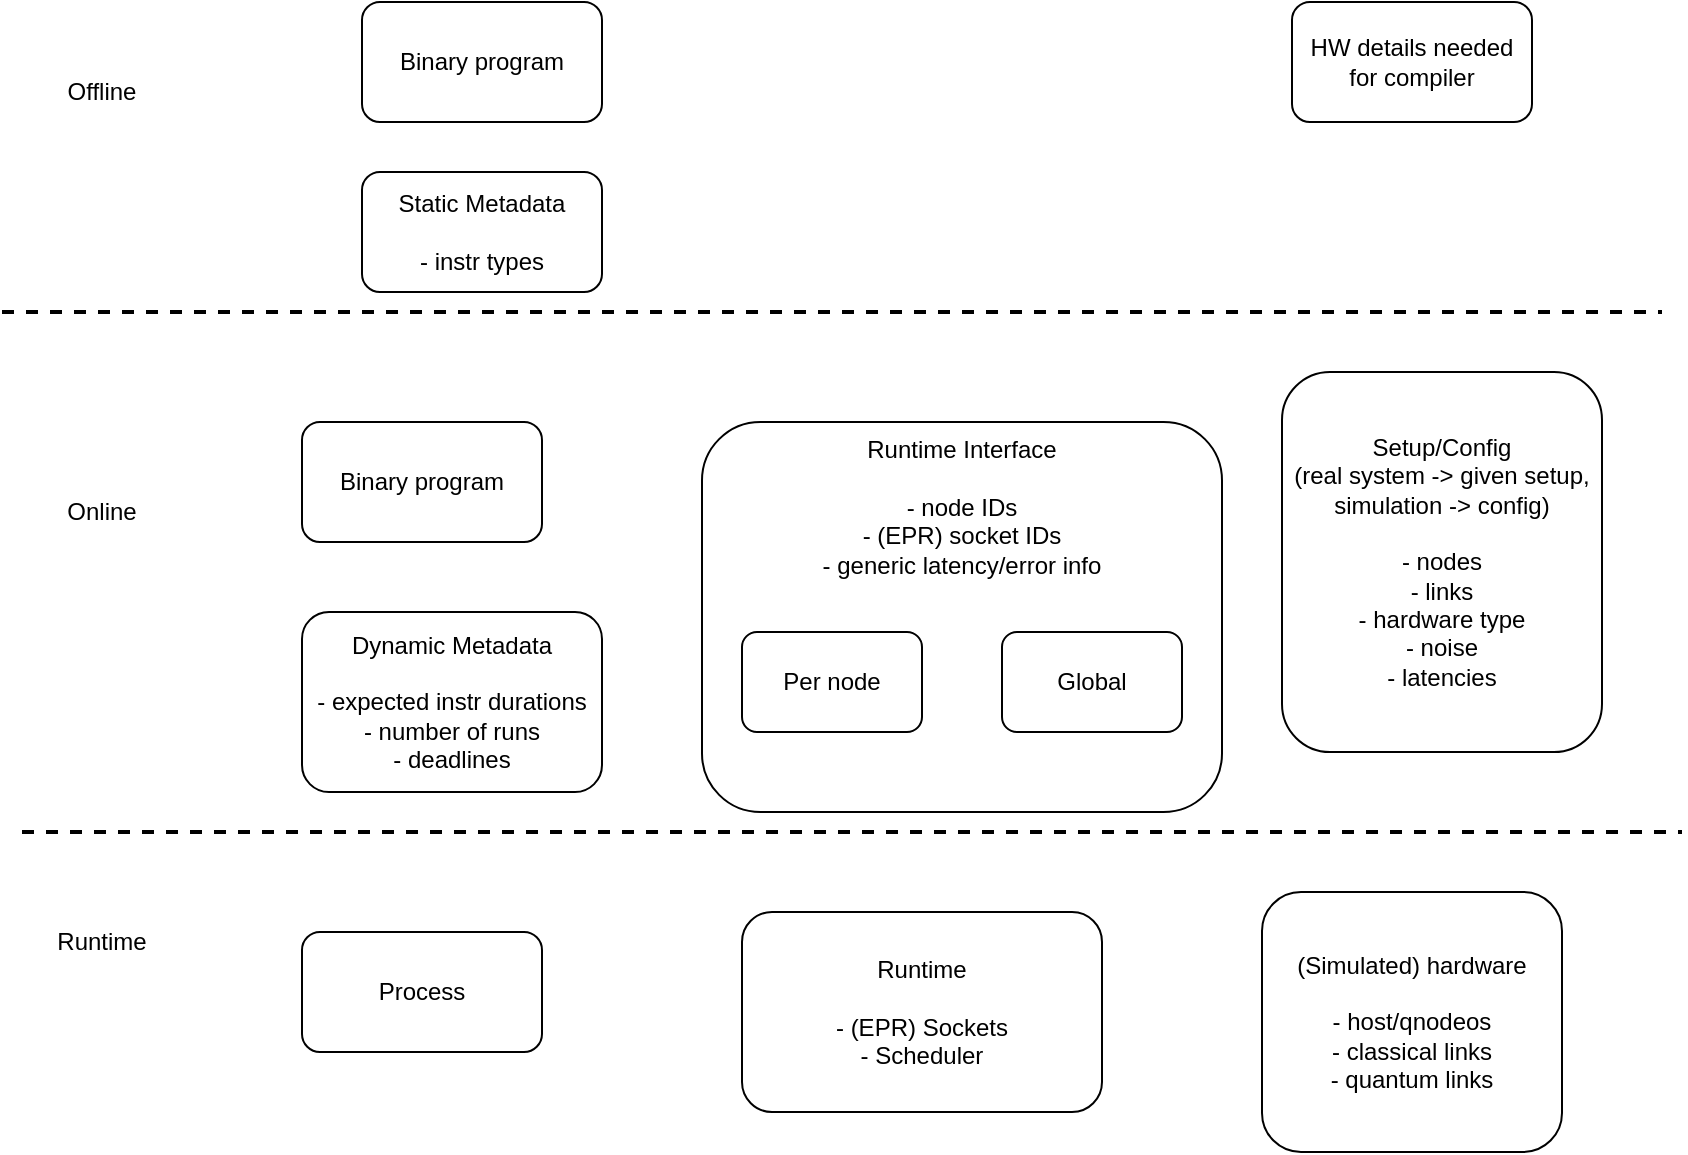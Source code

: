<mxfile version="20.3.3" type="embed">
    <diagram id="j2bOcpKi6gkglbLQkNI5" name="Page-1">
        <mxGraphModel dx="1388" dy="790" grid="1" gridSize="10" guides="1" tooltips="1" connect="1" arrows="1" fold="1" page="1" pageScale="1" pageWidth="850" pageHeight="1100" math="0" shadow="0">
            <root>
                <mxCell id="0"/>
                <mxCell id="1" parent="0"/>
                <mxCell id="2" value="Binary program" style="rounded=1;whiteSpace=wrap;html=1;" parent="1" vertex="1">
                    <mxGeometry x="190" y="25" width="120" height="60" as="geometry"/>
                </mxCell>
                <mxCell id="3" value="Static Metadata&lt;br&gt;&lt;br&gt;- instr types" style="rounded=1;whiteSpace=wrap;html=1;" parent="1" vertex="1">
                    <mxGeometry x="190" y="110" width="120" height="60" as="geometry"/>
                </mxCell>
                <mxCell id="4" value="Dynamic Metadata&lt;br&gt;&lt;br&gt;- expected instr durations&lt;br&gt;- number of runs&lt;br&gt;- deadlines" style="rounded=1;whiteSpace=wrap;html=1;" parent="1" vertex="1">
                    <mxGeometry x="160" y="330" width="150" height="90" as="geometry"/>
                </mxCell>
                <mxCell id="5" value="Runtime Interface&lt;br&gt;&lt;br&gt;- node IDs&lt;br&gt;- (EPR) socket IDs&lt;br&gt;- generic latency/error info" style="rounded=1;whiteSpace=wrap;html=1;horizontal=1;verticalAlign=top;" parent="1" vertex="1">
                    <mxGeometry x="360" y="235" width="260" height="195" as="geometry"/>
                </mxCell>
                <mxCell id="6" value="Setup/Config&lt;br&gt;(real system -&amp;gt; given setup,&lt;br&gt;simulation -&amp;gt; config)&lt;br&gt;&lt;br&gt;- nodes&lt;br&gt;- links&lt;br&gt;- hardware type&lt;br&gt;- noise&lt;br&gt;- latencies" style="rounded=1;whiteSpace=wrap;html=1;" parent="1" vertex="1">
                    <mxGeometry x="650" y="210" width="160" height="190" as="geometry"/>
                </mxCell>
                <mxCell id="7" value="" style="endArrow=none;dashed=1;html=1;strokeWidth=2;" parent="1" edge="1">
                    <mxGeometry width="50" height="50" relative="1" as="geometry">
                        <mxPoint x="20" y="440" as="sourcePoint"/>
                        <mxPoint x="850" y="440" as="targetPoint"/>
                    </mxGeometry>
                </mxCell>
                <mxCell id="8" value="Offline" style="text;html=1;strokeColor=none;fillColor=none;align=center;verticalAlign=middle;whiteSpace=wrap;rounded=0;" parent="1" vertex="1">
                    <mxGeometry x="30" y="55" width="60" height="30" as="geometry"/>
                </mxCell>
                <mxCell id="9" value="Runtime" style="text;html=1;strokeColor=none;fillColor=none;align=center;verticalAlign=middle;whiteSpace=wrap;rounded=0;" parent="1" vertex="1">
                    <mxGeometry x="30" y="480" width="60" height="30" as="geometry"/>
                </mxCell>
                <mxCell id="10" value="Online" style="text;html=1;strokeColor=none;fillColor=none;align=center;verticalAlign=middle;whiteSpace=wrap;rounded=0;" parent="1" vertex="1">
                    <mxGeometry x="30" y="265" width="60" height="30" as="geometry"/>
                </mxCell>
                <mxCell id="11" value="Binary program" style="rounded=1;whiteSpace=wrap;html=1;" parent="1" vertex="1">
                    <mxGeometry x="160" y="235" width="120" height="60" as="geometry"/>
                </mxCell>
                <mxCell id="12" value="Process" style="rounded=1;whiteSpace=wrap;html=1;" parent="1" vertex="1">
                    <mxGeometry x="160" y="490" width="120" height="60" as="geometry"/>
                </mxCell>
                <mxCell id="13" value="Runtime&lt;br&gt;&lt;br&gt;- (EPR) Sockets&lt;br&gt;- Scheduler" style="rounded=1;whiteSpace=wrap;html=1;" parent="1" vertex="1">
                    <mxGeometry x="380" y="480" width="180" height="100" as="geometry"/>
                </mxCell>
                <mxCell id="14" value="(Simulated) hardware&lt;br&gt;&lt;br&gt;- host/qnodeos&lt;br&gt;- classical links&lt;br&gt;- quantum links" style="rounded=1;whiteSpace=wrap;html=1;" parent="1" vertex="1">
                    <mxGeometry x="640" y="470" width="150" height="130" as="geometry"/>
                </mxCell>
                <mxCell id="15" value="HW details needed for compiler" style="rounded=1;whiteSpace=wrap;html=1;" parent="1" vertex="1">
                    <mxGeometry x="655" y="25" width="120" height="60" as="geometry"/>
                </mxCell>
                <mxCell id="16" value="" style="endArrow=none;dashed=1;html=1;strokeWidth=2;" parent="1" edge="1">
                    <mxGeometry width="50" height="50" relative="1" as="geometry">
                        <mxPoint x="10" y="180" as="sourcePoint"/>
                        <mxPoint x="840" y="180" as="targetPoint"/>
                    </mxGeometry>
                </mxCell>
                <mxCell id="18" value="Global" style="rounded=1;whiteSpace=wrap;html=1;" parent="1" vertex="1">
                    <mxGeometry x="510" y="340" width="90" height="50" as="geometry"/>
                </mxCell>
                <mxCell id="19" value="Per node" style="rounded=1;whiteSpace=wrap;html=1;" parent="1" vertex="1">
                    <mxGeometry x="380" y="340" width="90" height="50" as="geometry"/>
                </mxCell>
            </root>
        </mxGraphModel>
    </diagram>
</mxfile>